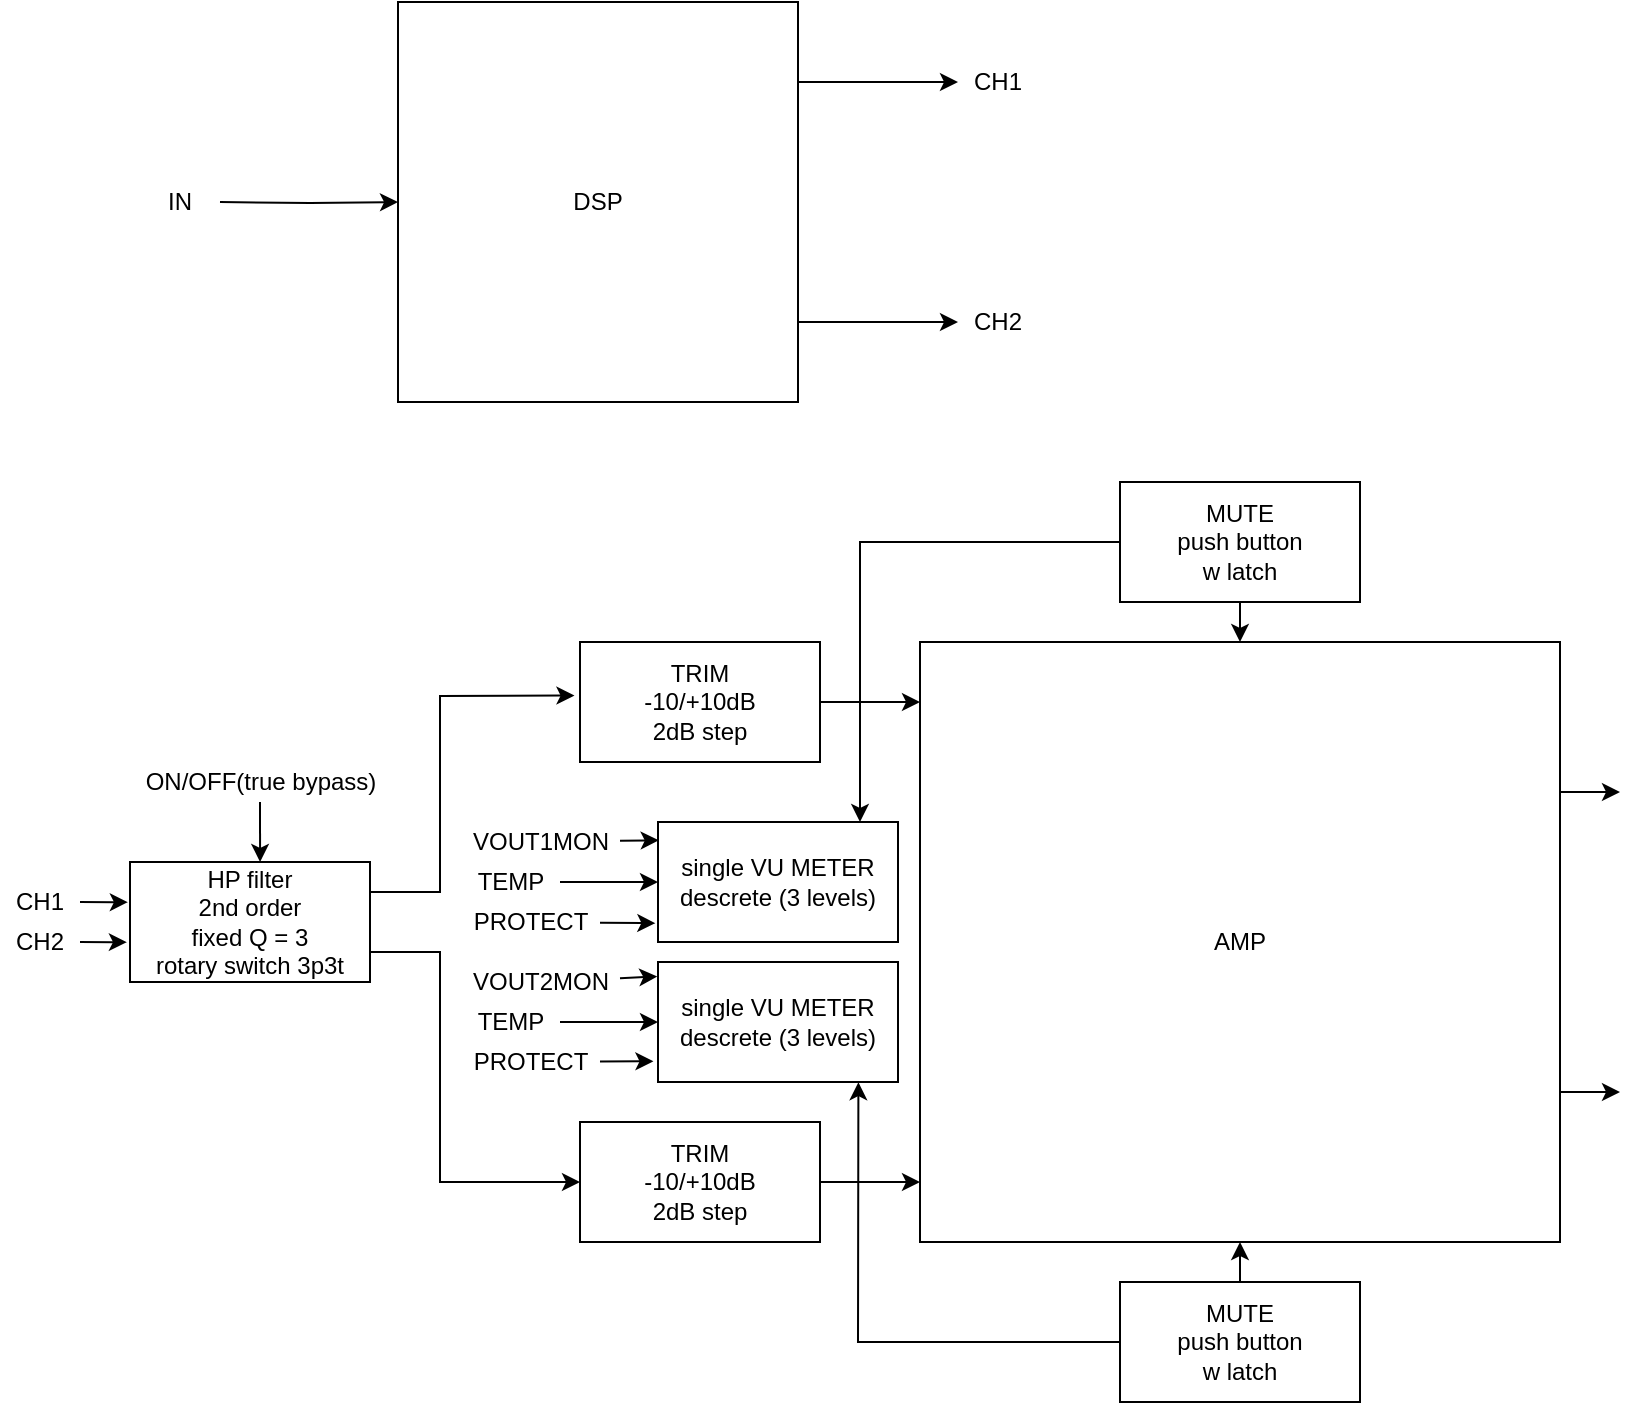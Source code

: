 <mxfile version="14.2.4" type="embed">
    <diagram id="yUV_xDKgN1Wq93JJRPa6" name="Page-1">
        <mxGraphModel dx="1198" dy="1150" grid="1" gridSize="10" guides="1" tooltips="1" connect="1" arrows="1" fold="1" page="1" pageScale="1" pageWidth="827" pageHeight="1169" math="0" shadow="0">
            <root>
                <mxCell id="0"/>
                <mxCell id="1" parent="0"/>
                <mxCell id="Qk5PjoM3-Ul8p28EcVzI-2" value="" style="endArrow=classic;html=1;" parent="1" edge="1">
                    <mxGeometry width="50" height="50" relative="1" as="geometry">
                        <mxPoint x="409" y="60" as="sourcePoint"/>
                        <mxPoint x="489" y="60" as="targetPoint"/>
                    </mxGeometry>
                </mxCell>
                <mxCell id="Qk5PjoM3-Ul8p28EcVzI-3" value="" style="endArrow=classic;html=1;" parent="1" edge="1">
                    <mxGeometry width="50" height="50" relative="1" as="geometry">
                        <mxPoint x="409" y="180" as="sourcePoint"/>
                        <mxPoint x="489" y="180" as="targetPoint"/>
                    </mxGeometry>
                </mxCell>
                <mxCell id="Qk5PjoM3-Ul8p28EcVzI-4" value="IN" style="text;html=1;strokeColor=none;fillColor=none;align=center;verticalAlign=middle;whiteSpace=wrap;rounded=0;" parent="1" vertex="1">
                    <mxGeometry x="80" y="110" width="40" height="20" as="geometry"/>
                </mxCell>
                <mxCell id="Qk5PjoM3-Ul8p28EcVzI-5" value="" style="rounded=0;whiteSpace=wrap;html=1;" parent="1" vertex="1">
                    <mxGeometry x="209" y="20" width="200" height="200" as="geometry"/>
                </mxCell>
                <mxCell id="Qk5PjoM3-Ul8p28EcVzI-6" value="CH1" style="text;html=1;strokeColor=none;fillColor=none;align=center;verticalAlign=middle;whiteSpace=wrap;rounded=0;" parent="1" vertex="1">
                    <mxGeometry x="489" y="50" width="40" height="20" as="geometry"/>
                </mxCell>
                <mxCell id="Qk5PjoM3-Ul8p28EcVzI-7" value="CH2" style="text;html=1;strokeColor=none;fillColor=none;align=center;verticalAlign=middle;whiteSpace=wrap;rounded=0;" parent="1" vertex="1">
                    <mxGeometry x="489" y="170" width="40" height="20" as="geometry"/>
                </mxCell>
                <mxCell id="Qk5PjoM3-Ul8p28EcVzI-8" value="DSP" style="text;html=1;strokeColor=none;fillColor=none;align=center;verticalAlign=middle;whiteSpace=wrap;rounded=0;" parent="1" vertex="1">
                    <mxGeometry x="289" y="110" width="40" height="20" as="geometry"/>
                </mxCell>
                <mxCell id="27" style="edgeStyle=none;rounded=0;orthogonalLoop=1;jettySize=auto;html=1;entryX=-0.009;entryY=0.335;entryDx=0;entryDy=0;entryPerimeter=0;" parent="1" source="Qk5PjoM3-Ul8p28EcVzI-9" target="20" edge="1">
                    <mxGeometry relative="1" as="geometry"/>
                </mxCell>
                <mxCell id="Qk5PjoM3-Ul8p28EcVzI-9" value="CH1" style="text;html=1;strokeColor=none;fillColor=none;align=center;verticalAlign=middle;whiteSpace=wrap;rounded=0;" parent="1" vertex="1">
                    <mxGeometry x="10" y="460" width="40" height="20" as="geometry"/>
                </mxCell>
                <mxCell id="26" style="edgeStyle=none;rounded=0;orthogonalLoop=1;jettySize=auto;html=1;entryX=-0.013;entryY=0.668;entryDx=0;entryDy=0;entryPerimeter=0;" parent="1" source="Qk5PjoM3-Ul8p28EcVzI-10" target="20" edge="1">
                    <mxGeometry relative="1" as="geometry"/>
                </mxCell>
                <mxCell id="Qk5PjoM3-Ul8p28EcVzI-10" value="CH2" style="text;html=1;strokeColor=none;fillColor=none;align=center;verticalAlign=middle;whiteSpace=wrap;rounded=0;" parent="1" vertex="1">
                    <mxGeometry x="10" y="480" width="40" height="20" as="geometry"/>
                </mxCell>
                <mxCell id="Qk5PjoM3-Ul8p28EcVzI-11" value="TRIM&lt;br&gt;-10/+10dB&lt;br&gt;2dB step" style="rounded=0;whiteSpace=wrap;html=1;" parent="1" vertex="1">
                    <mxGeometry x="300" y="340" width="120" height="60" as="geometry"/>
                </mxCell>
                <mxCell id="Qk5PjoM3-Ul8p28EcVzI-21" style="edgeStyle=orthogonalEdgeStyle;rounded=0;orthogonalLoop=1;jettySize=auto;html=1;exitX=1;exitY=0.5;exitDx=0;exitDy=0;" parent="1" source="Qk5PjoM3-Ul8p28EcVzI-11" edge="1">
                    <mxGeometry relative="1" as="geometry">
                        <mxPoint x="470" y="370.029" as="targetPoint"/>
                        <mxPoint x="434" y="370" as="sourcePoint"/>
                    </mxGeometry>
                </mxCell>
                <mxCell id="Qk5PjoM3-Ul8p28EcVzI-86" style="edgeStyle=orthogonalEdgeStyle;rounded=0;orthogonalLoop=1;jettySize=auto;html=1;exitX=0;exitY=0.5;exitDx=0;exitDy=0;" parent="1" source="16" edge="1">
                    <mxGeometry relative="1" as="geometry">
                        <mxPoint x="374" y="400" as="sourcePoint"/>
                        <mxPoint x="440" y="430" as="targetPoint"/>
                        <Array as="points">
                            <mxPoint x="440" y="290"/>
                        </Array>
                    </mxGeometry>
                </mxCell>
                <mxCell id="19" style="edgeStyle=none;rounded=0;orthogonalLoop=1;jettySize=auto;html=1;exitX=1;exitY=0.5;exitDx=0;exitDy=0;entryX=0;entryY=0.9;entryDx=0;entryDy=0;entryPerimeter=0;" parent="1" source="Qk5PjoM3-Ul8p28EcVzI-38" target="13" edge="1">
                    <mxGeometry relative="1" as="geometry"/>
                </mxCell>
                <mxCell id="Qk5PjoM3-Ul8p28EcVzI-38" value="TRIM&lt;br&gt;-10/+10dB&lt;br&gt;2dB step" style="rounded=0;whiteSpace=wrap;html=1;" parent="1" vertex="1">
                    <mxGeometry x="300" y="580" width="120" height="60" as="geometry"/>
                </mxCell>
                <mxCell id="17" style="edgeStyle=none;rounded=0;orthogonalLoop=1;jettySize=auto;html=1;exitX=0.5;exitY=0;exitDx=0;exitDy=0;entryX=0.5;entryY=1;entryDx=0;entryDy=0;" parent="1" source="Qk5PjoM3-Ul8p28EcVzI-40" target="13" edge="1">
                    <mxGeometry relative="1" as="geometry"/>
                </mxCell>
                <mxCell id="18" style="edgeStyle=none;rounded=0;orthogonalLoop=1;jettySize=auto;html=1;exitX=0;exitY=0.5;exitDx=0;exitDy=0;entryX=0.835;entryY=1.002;entryDx=0;entryDy=0;entryPerimeter=0;" parent="1" source="Qk5PjoM3-Ul8p28EcVzI-40" target="Qk5PjoM3-Ul8p28EcVzI-84" edge="1">
                    <mxGeometry relative="1" as="geometry">
                        <Array as="points">
                            <mxPoint x="439" y="690"/>
                        </Array>
                    </mxGeometry>
                </mxCell>
                <mxCell id="Qk5PjoM3-Ul8p28EcVzI-40" value="MUTE&lt;br&gt;push button&lt;br&gt;w latch" style="rounded=0;whiteSpace=wrap;html=1;" parent="1" vertex="1">
                    <mxGeometry x="570" y="660" width="120" height="60" as="geometry"/>
                </mxCell>
                <mxCell id="Qk5PjoM3-Ul8p28EcVzI-54" style="edgeStyle=orthogonalEdgeStyle;rounded=0;orthogonalLoop=1;jettySize=auto;html=1;exitX=1;exitY=0.5;exitDx=0;exitDy=0;entryX=0;entryY=0.5;entryDx=0;entryDy=0;" parent="1" target="Qk5PjoM3-Ul8p28EcVzI-5" edge="1">
                    <mxGeometry relative="1" as="geometry">
                        <mxPoint x="120" y="120" as="sourcePoint"/>
                    </mxGeometry>
                </mxCell>
                <mxCell id="4" style="rounded=0;orthogonalLoop=1;jettySize=auto;html=1;entryX=0.003;entryY=0.152;entryDx=0;entryDy=0;entryPerimeter=0;" parent="1" source="Qk5PjoM3-Ul8p28EcVzI-57" target="Qk5PjoM3-Ul8p28EcVzI-58" edge="1">
                    <mxGeometry relative="1" as="geometry"/>
                </mxCell>
                <mxCell id="Qk5PjoM3-Ul8p28EcVzI-57" value="VOUT1MON" style="text;html=1;align=center;verticalAlign=middle;resizable=0;points=[];autosize=1;" parent="1" vertex="1">
                    <mxGeometry x="240" y="430" width="80" height="20" as="geometry"/>
                </mxCell>
                <mxCell id="Qk5PjoM3-Ul8p28EcVzI-58" value="single VU METER&lt;br&gt;descrete (3 levels)" style="rounded=0;whiteSpace=wrap;html=1;" parent="1" vertex="1">
                    <mxGeometry x="339" y="430" width="120" height="60" as="geometry"/>
                </mxCell>
                <mxCell id="Qk5PjoM3-Ul8p28EcVzI-84" value="single VU METER&lt;br&gt;descrete (3 levels)" style="rounded=0;whiteSpace=wrap;html=1;" parent="1" vertex="1">
                    <mxGeometry x="339" y="500" width="120" height="60" as="geometry"/>
                </mxCell>
                <mxCell id="5" style="edgeStyle=orthogonalEdgeStyle;rounded=0;orthogonalLoop=1;jettySize=auto;html=1;entryX=0;entryY=0.5;entryDx=0;entryDy=0;" parent="1" source="2" target="Qk5PjoM3-Ul8p28EcVzI-58" edge="1">
                    <mxGeometry relative="1" as="geometry"/>
                </mxCell>
                <mxCell id="2" value="TEMP" style="text;html=1;align=center;verticalAlign=middle;resizable=0;points=[];autosize=1;" parent="1" vertex="1">
                    <mxGeometry x="240" y="450" width="50" height="20" as="geometry"/>
                </mxCell>
                <mxCell id="6" style="rounded=0;orthogonalLoop=1;jettySize=auto;html=1;entryX=-0.011;entryY=0.843;entryDx=0;entryDy=0;entryPerimeter=0;" parent="1" source="3" target="Qk5PjoM3-Ul8p28EcVzI-58" edge="1">
                    <mxGeometry relative="1" as="geometry">
                        <mxPoint x="315" y="481" as="targetPoint"/>
                    </mxGeometry>
                </mxCell>
                <mxCell id="3" value="PROTECT" style="text;html=1;align=center;verticalAlign=middle;resizable=0;points=[];autosize=1;" parent="1" vertex="1">
                    <mxGeometry x="240" y="470" width="70" height="20" as="geometry"/>
                </mxCell>
                <mxCell id="10" style="rounded=0;orthogonalLoop=1;jettySize=auto;html=1;entryX=-0.003;entryY=0.121;entryDx=0;entryDy=0;entryPerimeter=0;" parent="1" source="7" target="Qk5PjoM3-Ul8p28EcVzI-84" edge="1">
                    <mxGeometry relative="1" as="geometry"/>
                </mxCell>
                <mxCell id="7" value="VOUT2MON" style="text;html=1;align=center;verticalAlign=middle;resizable=0;points=[];autosize=1;" parent="1" vertex="1">
                    <mxGeometry x="240" y="500" width="80" height="20" as="geometry"/>
                </mxCell>
                <mxCell id="11" style="edgeStyle=orthogonalEdgeStyle;rounded=0;orthogonalLoop=1;jettySize=auto;html=1;entryX=0;entryY=0.5;entryDx=0;entryDy=0;" parent="1" source="8" target="Qk5PjoM3-Ul8p28EcVzI-84" edge="1">
                    <mxGeometry relative="1" as="geometry"/>
                </mxCell>
                <mxCell id="8" value="TEMP" style="text;html=1;align=center;verticalAlign=middle;resizable=0;points=[];autosize=1;" parent="1" vertex="1">
                    <mxGeometry x="240" y="520" width="50" height="20" as="geometry"/>
                </mxCell>
                <mxCell id="12" style="rounded=0;orthogonalLoop=1;jettySize=auto;html=1;entryX=-0.019;entryY=0.827;entryDx=0;entryDy=0;entryPerimeter=0;" parent="1" source="9" target="Qk5PjoM3-Ul8p28EcVzI-84" edge="1">
                    <mxGeometry relative="1" as="geometry">
                        <mxPoint x="314" y="545" as="targetPoint"/>
                    </mxGeometry>
                </mxCell>
                <mxCell id="9" value="PROTECT" style="text;html=1;align=center;verticalAlign=middle;resizable=0;points=[];autosize=1;" parent="1" vertex="1">
                    <mxGeometry x="240" y="540" width="70" height="20" as="geometry"/>
                </mxCell>
                <mxCell id="14" style="edgeStyle=orthogonalEdgeStyle;rounded=0;orthogonalLoop=1;jettySize=auto;html=1;exitX=1;exitY=0.25;exitDx=0;exitDy=0;" parent="1" source="13" edge="1">
                    <mxGeometry relative="1" as="geometry">
                        <mxPoint x="820" y="415" as="targetPoint"/>
                    </mxGeometry>
                </mxCell>
                <mxCell id="15" style="edgeStyle=orthogonalEdgeStyle;rounded=0;orthogonalLoop=1;jettySize=auto;html=1;exitX=1;exitY=0.75;exitDx=0;exitDy=0;" parent="1" source="13" edge="1">
                    <mxGeometry relative="1" as="geometry">
                        <mxPoint x="820" y="565.286" as="targetPoint"/>
                    </mxGeometry>
                </mxCell>
                <mxCell id="13" value="AMP" style="rounded=0;whiteSpace=wrap;html=1;" parent="1" vertex="1">
                    <mxGeometry x="470" y="340" width="320" height="300" as="geometry"/>
                </mxCell>
                <mxCell id="30" style="edgeStyle=none;rounded=0;orthogonalLoop=1;jettySize=auto;html=1;exitX=0.5;exitY=1;exitDx=0;exitDy=0;entryX=0.5;entryY=0;entryDx=0;entryDy=0;" parent="1" source="16" target="13" edge="1">
                    <mxGeometry relative="1" as="geometry"/>
                </mxCell>
                <mxCell id="16" value="MUTE&lt;br&gt;push button&lt;br&gt;w latch" style="rounded=0;whiteSpace=wrap;html=1;" parent="1" vertex="1">
                    <mxGeometry x="570" y="260" width="120" height="60" as="geometry"/>
                </mxCell>
                <mxCell id="28" style="edgeStyle=none;rounded=0;orthogonalLoop=1;jettySize=auto;html=1;exitX=1;exitY=0.25;exitDx=0;exitDy=0;entryX=-0.023;entryY=0.446;entryDx=0;entryDy=0;entryPerimeter=0;" parent="1" source="20" target="Qk5PjoM3-Ul8p28EcVzI-11" edge="1">
                    <mxGeometry relative="1" as="geometry">
                        <Array as="points">
                            <mxPoint x="230" y="465"/>
                            <mxPoint x="230" y="367"/>
                        </Array>
                    </mxGeometry>
                </mxCell>
                <mxCell id="29" style="edgeStyle=none;rounded=0;orthogonalLoop=1;jettySize=auto;html=1;exitX=1;exitY=0.75;exitDx=0;exitDy=0;entryX=0;entryY=0.5;entryDx=0;entryDy=0;" parent="1" source="20" target="Qk5PjoM3-Ul8p28EcVzI-38" edge="1">
                    <mxGeometry relative="1" as="geometry">
                        <Array as="points">
                            <mxPoint x="230" y="495"/>
                            <mxPoint x="230" y="610"/>
                        </Array>
                    </mxGeometry>
                </mxCell>
                <mxCell id="20" value="HP filter&lt;br&gt;2nd order&lt;br&gt;fixed Q = 3&lt;br&gt;rotary switch 3p3t" style="rounded=0;whiteSpace=wrap;html=1;" parent="1" vertex="1">
                    <mxGeometry x="75" y="450" width="120" height="60" as="geometry"/>
                </mxCell>
                <mxCell id="31" value="" style="endArrow=classic;html=1;entryX=0.542;entryY=0;entryDx=0;entryDy=0;entryPerimeter=0;" parent="1" target="20" edge="1">
                    <mxGeometry width="50" height="50" relative="1" as="geometry">
                        <mxPoint x="140" y="420" as="sourcePoint"/>
                        <mxPoint x="140" y="370" as="targetPoint"/>
                    </mxGeometry>
                </mxCell>
                <mxCell id="32" value="ON/OFF(true bypass)" style="text;html=1;align=center;verticalAlign=middle;resizable=0;points=[];autosize=1;" parent="1" vertex="1">
                    <mxGeometry x="75" y="400" width="130" height="20" as="geometry"/>
                </mxCell>
            </root>
        </mxGraphModel>
    </diagram>
</mxfile>
